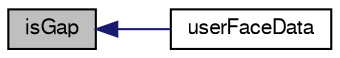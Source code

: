 digraph "isGap"
{
  bgcolor="transparent";
  edge [fontname="FreeSans",fontsize="10",labelfontname="FreeSans",labelfontsize="10"];
  node [fontname="FreeSans",fontsize="10",shape=record];
  rankdir="LR";
  Node3326 [label="isGap",height=0.2,width=0.4,color="black", fillcolor="grey75", style="filled", fontcolor="black"];
  Node3326 -> Node3327 [dir="back",color="midnightblue",fontsize="10",style="solid",fontname="FreeSans"];
  Node3327 [label="userFaceData",height=0.2,width=0.4,color="black",URL="$a24662.html#a2cb6efa4184bedfbed60b069881c26a3"];
}
